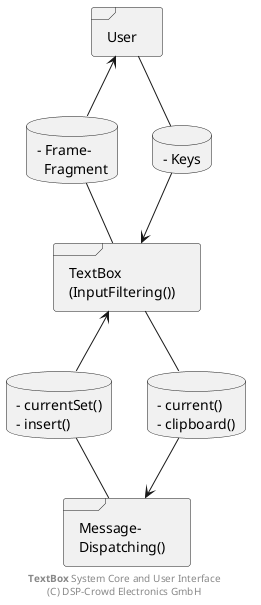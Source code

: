 
@startuml

skinparam backgroundColor #ffffff

frame "Message-\nDispatching()" as pMsg
frame "TextBox\n(InputFiltering())" as pTxt
frame "User" as pUser

database "- Frame-\n  Fragment" as sTxtToUser
database "- Keys" as sUserToTxt

database "- currentSet()\n- insert()" as sCoreToTxt
database "- current()\n- clipboard()" as sTxtToCore

pUser -- sUserToTxt
sUserToTxt --> pTxt

pUser <-- sTxtToUser
sTxtToUser -- pTxt

pTxt -- sTxtToCore
sTxtToCore --> pMsg

pTxt <-- sCoreToTxt
sCoreToTxt -- pMsg

footer **TextBox** System Core and User Interface\n(C) DSP-Crowd Electronics GmbH

@enduml

